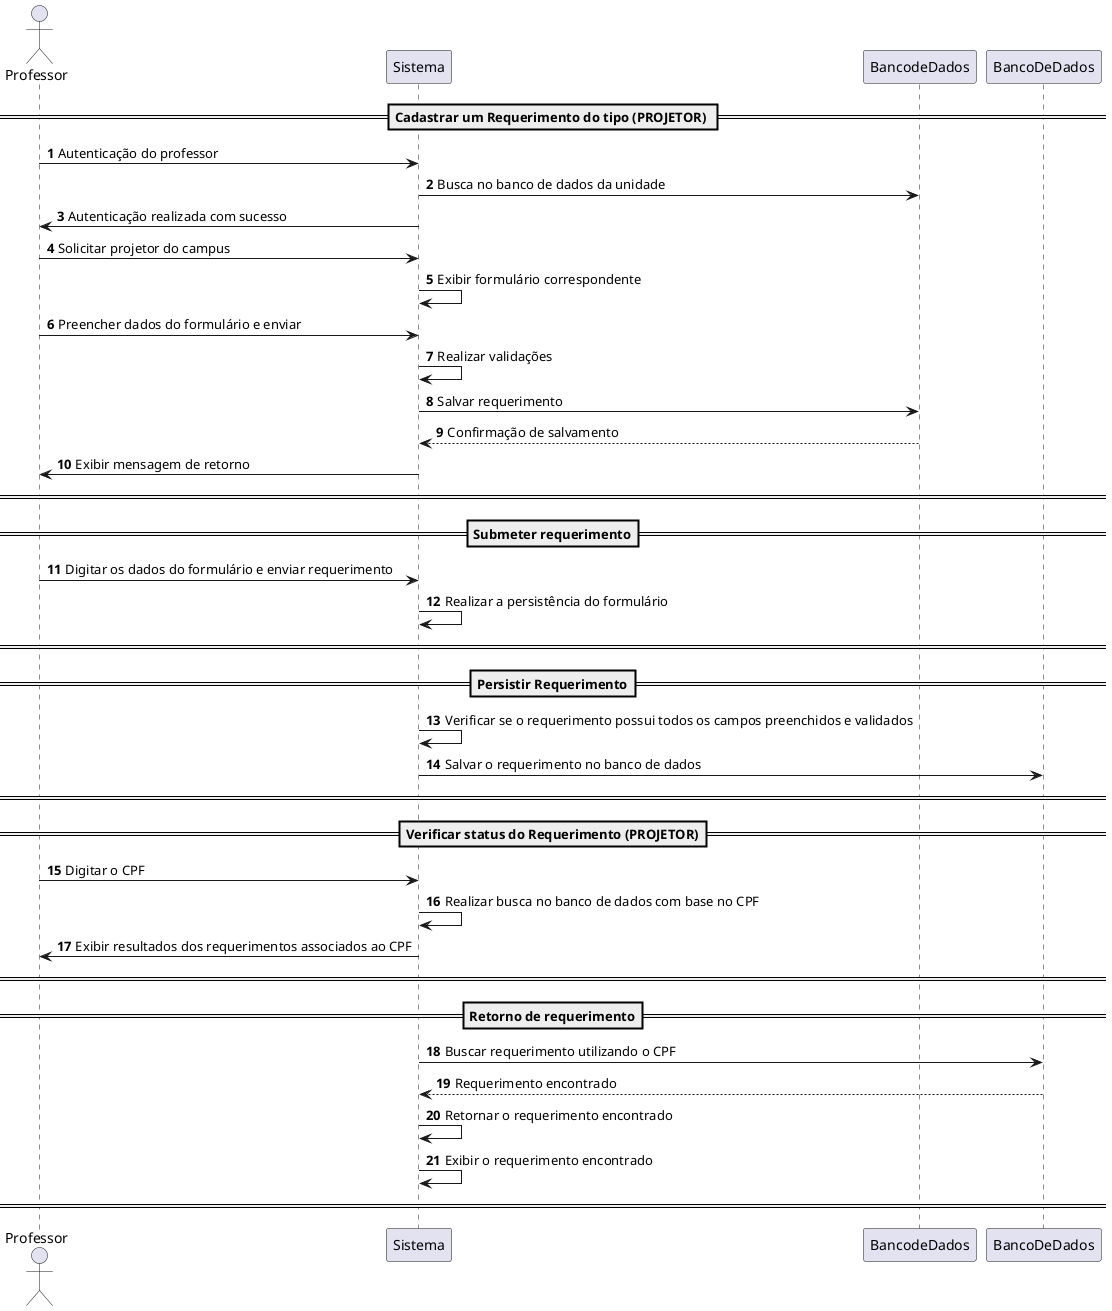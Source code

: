 @startuml
'https://plantuml.com/sequence-diagram

autonumber

== Cadastrar um Requerimento do tipo (PROJETOR) ==
actor Professor


Professor -> Sistema: Autenticação do professor
Sistema -> BancodeDados: Busca no banco de dados da unidade
Sistema -> Professor: Autenticação realizada com sucesso

Professor -> Sistema: Solicitar projetor do campus
Sistema -> Sistema: Exibir formulário correspondente
Professor -> Sistema: Preencher dados do formulário e enviar
Sistema -> Sistema: Realizar validações
Sistema -> BancodeDados: Salvar requerimento
BancodeDados --> Sistema: Confirmação de salvamento
Sistema -> Professor: Exibir mensagem de retorno
== ==



==Submeter requerimento==
Professor -> Sistema: Digitar os dados do formulário e enviar requerimento
Sistema -> Sistema: Realizar a persistência do formulário
== ==

==Persistir Requerimento==
Sistema -> Sistema: Verificar se o requerimento possui todos os campos preenchidos e validados
Sistema -> BancoDeDados: Salvar o requerimento no banco de dados
== ==

==Verificar status do Requerimento (PROJETOR)==
Professor -> Sistema: Digitar o CPF
Sistema -> Sistema: Realizar busca no banco de dados com base no CPF
Sistema -> Professor: Exibir resultados dos requerimentos associados ao CPF
== ==

==Retorno de requerimento==

Sistema -> BancoDeDados: Buscar requerimento utilizando o CPF
BancoDeDados --> Sistema: Requerimento encontrado
Sistema -> Sistema: Retornar o requerimento encontrado
Sistema -> Sistema: Exibir o requerimento encontrado
== ==
@enduml